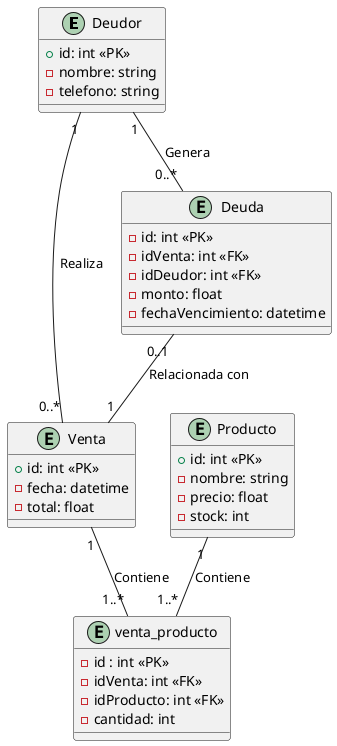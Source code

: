 @startuml
entity Deudor {
    +id: int <<PK>>
    -nombre: string
    -telefono: string
}

entity Producto {
    +id: int <<PK>>
    -nombre: string
    -precio: float
    -stock: int
}

entity Venta {
    +id: int <<PK>>
    -fecha: datetime
    -total: float
}

entity venta_producto {
    -id : int <<PK>>
    -idVenta: int <<FK>>
    -idProducto: int <<FK>>
    -cantidad: int
}

entity Deuda {
    -id: int <<PK>>
    -idVenta: int <<FK>>
    -idDeudor: int <<FK>>
    -monto: float
    -fechaVencimiento: datetime
}

' Relaciones con cardinalidad
Deudor "1" -- "0..*" Venta : "Realiza"
Producto "1" -- "1..*" venta_producto : "Contiene"
Venta "1" -- "1..*" venta_producto : "Contiene"
'Venta "1" -- "1..*" Producto : "Incluye"
Deudor "1" -- "0..*" Deuda : "Genera"
Deuda "0..1" -- "1" Venta : "Relacionada con"
@enduml
